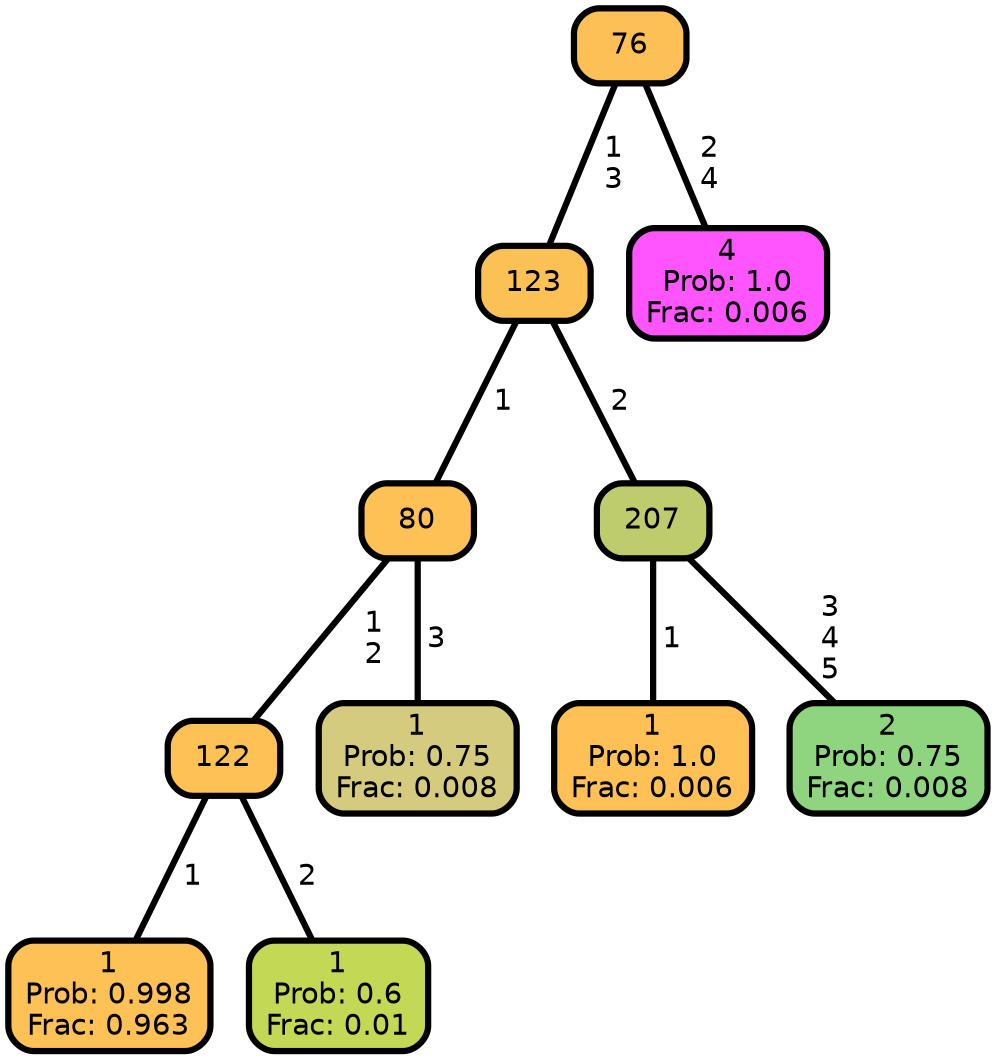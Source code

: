 graph Tree {
node [shape=box, style="filled, rounded",color="black",penwidth="3",fontcolor="black",                 fontname=helvetica] ;
graph [ranksep="0 equally", splines=straight,                 bgcolor=transparent, dpi=200] ;
edge [fontname=helvetica, color=black] ;
0 [label="1
Prob: 0.998
Frac: 0.963", fillcolor="#fec155"] ;
1 [label="122", fillcolor="#fec155"] ;
2 [label="1
Prob: 0.6
Frac: 0.01", fillcolor="#c3d955"] ;
3 [label="80", fillcolor="#fdc155"] ;
4 [label="1
Prob: 0.75
Frac: 0.008", fillcolor="#d4cb7f"] ;
5 [label="123", fillcolor="#fcc155"] ;
6 [label="1
Prob: 1.0
Frac: 0.006", fillcolor="#ffc155"] ;
7 [label="207", fillcolor="#bfcc6d"] ;
8 [label="2
Prob: 0.75
Frac: 0.008", fillcolor="#8fd47f"] ;
9 [label="76", fillcolor="#fcc056"] ;
10 [label="4
Prob: 1.0
Frac: 0.006", fillcolor="#ff55ff"] ;
1 -- 0 [label=" 1",penwidth=3] ;
1 -- 2 [label=" 2",penwidth=3] ;
3 -- 1 [label=" 1\n 2",penwidth=3] ;
3 -- 4 [label=" 3",penwidth=3] ;
5 -- 3 [label=" 1",penwidth=3] ;
5 -- 7 [label=" 2",penwidth=3] ;
7 -- 6 [label=" 1",penwidth=3] ;
7 -- 8 [label=" 3\n 4\n 5",penwidth=3] ;
9 -- 5 [label=" 1\n 3",penwidth=3] ;
9 -- 10 [label=" 2\n 4",penwidth=3] ;
{rank = same;}}